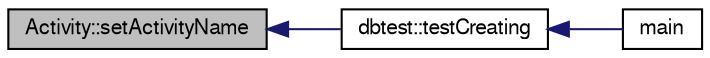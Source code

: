 digraph "Activity::setActivityName"
{
  edge [fontname="FreeSans",fontsize="10",labelfontname="FreeSans",labelfontsize="10"];
  node [fontname="FreeSans",fontsize="10",shape=record];
  rankdir="LR";
  Node2914 [label="Activity::setActivityName",height=0.2,width=0.4,color="black", fillcolor="grey75", style="filled", fontcolor="black"];
  Node2914 -> Node2915 [dir="back",color="midnightblue",fontsize="10",style="solid",fontname="FreeSans"];
  Node2915 [label="dbtest::testCreating",height=0.2,width=0.4,color="black", fillcolor="white", style="filled",URL="$classdbtest.html#a8193e88a7df657069c8a6bd09c8243b7"];
  Node2915 -> Node2916 [dir="back",color="midnightblue",fontsize="10",style="solid",fontname="FreeSans"];
  Node2916 [label="main",height=0.2,width=0.4,color="black", fillcolor="white", style="filled",URL="$test_8cpp.html#ae66f6b31b5ad750f1fe042a706a4e3d4"];
}
